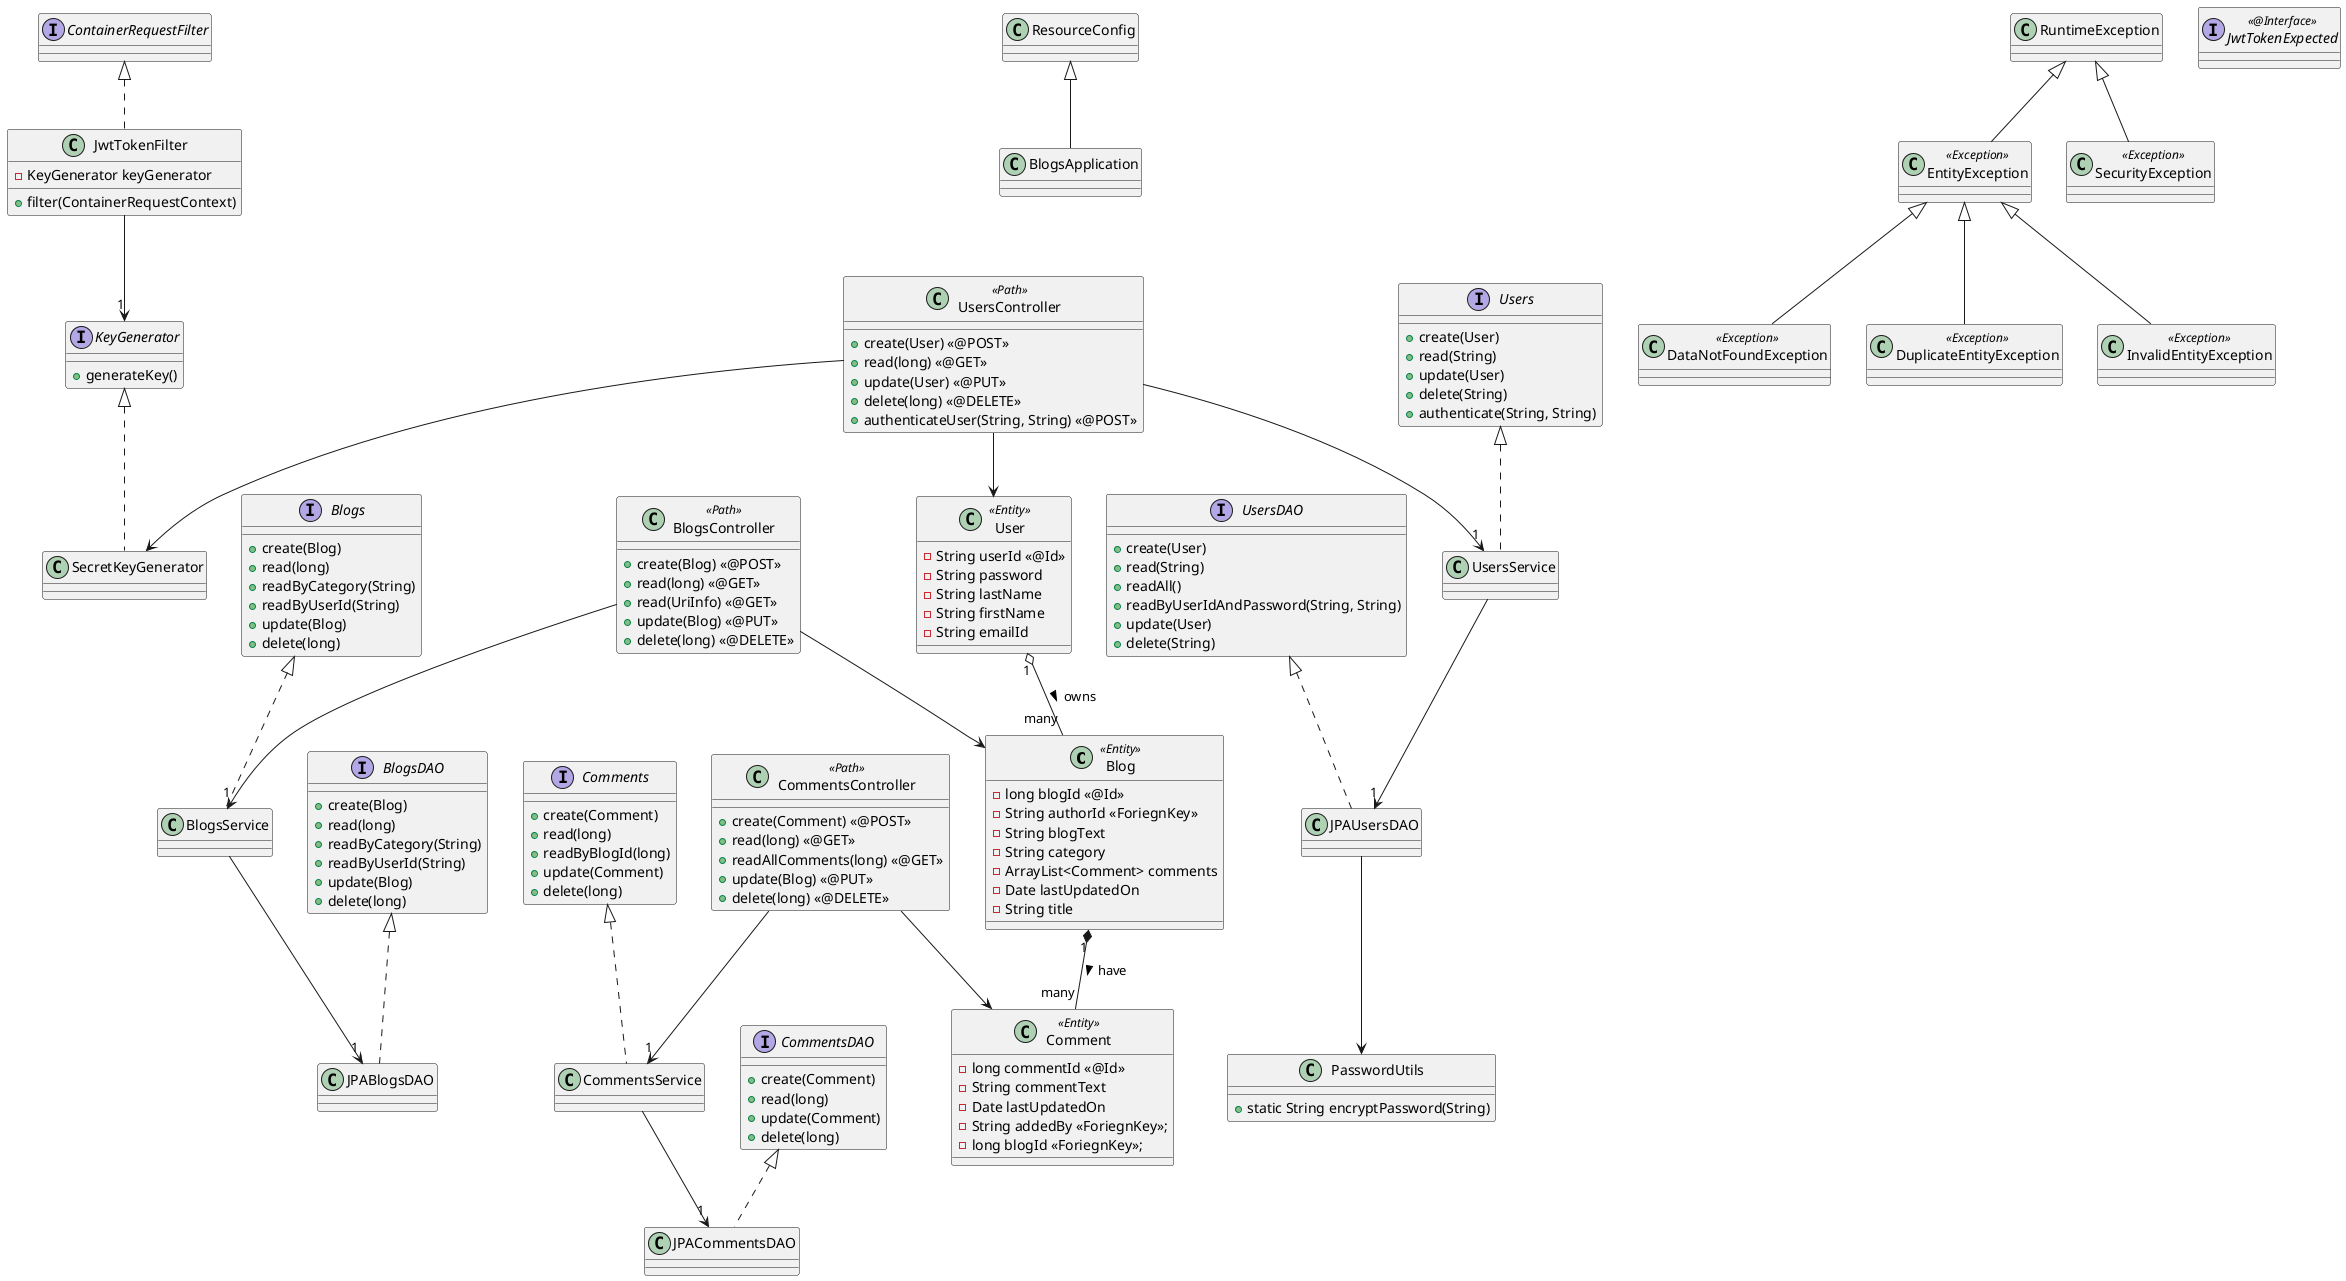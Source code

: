 @startuml

class Blog <<Entity>> {
 -long blogId <<@Id>>
 -String authorId <<ForiegnKey>>
 -String blogText
 -String category
 -ArrayList<Comment> comments
 -Date lastUpdatedOn
 -String title
}

class User <<Entity>> {
 -String userId <<@Id>>
 -String password
 -String lastName
 -String firstName
 -String emailId
}

class Comment <<Entity>> {
 -long commentId <<@Id>>
 -String commentText
 -Date lastUpdatedOn
 -String addedBy <<ForiegnKey>>;
 -long blogId <<ForiegnKey>>;
}

Interface Users {
 +create(User)
 +read(String)
 +update(User)
 +delete(String)
 +authenticate(String, String)
}

Interface Blogs {
 +create(Blog)
 +read(long)
 +readByCategory(String)
 +readByUserId(String)
 +update(Blog)
 +delete(long)
}

Interface Comments {
 +create(Comment)
 +read(long)
 +readByBlogId(long)
 +update(Comment)
 +delete(long)
}

Class UsersService implements Users {
}

Class BlogsService implements Blogs {
}

Class CommentsService implements Comments {
}

Interface BlogsDAO {
 +create(Blog)
 +read(long)
 +readByCategory(String)
 +readByUserId(String)
 +update(Blog)
 +delete(long)
}

Interface CommentsDAO {
 +create(Comment)
 +read(long)
 +update(Comment)
 +delete(long)
}


Interface UsersDAO {
 +create(User)
 +read(String)
 +readAll()
 +readByUserIdAndPassword(String, String)
 +update(User)
 +delete(String)
}

Class JPAUsersDAO implements UsersDAO {
}

Class JPABlogsDAO implements BlogsDAO {
}

Class JPACommentsDAO implements CommentsDAO {
}

User "1" o-- "many" Blog : owns >
Blog "1" *-- "many" Comment : have >

UsersService --> "1" JPAUsersDAO
BlogsService --> "1" JPABlogsDAO
CommentsService --> "1" JPACommentsDAO

Class BlogsApplication extends ResourceConfig {
}

Class BlogsController <<Path>> {
 +create(Blog) <<@POST>>
 +read(long) <<@GET>>
 +read(UriInfo) <<@GET>>
 +update(Blog) <<@PUT>>
 +delete(long) <<@DELETE>>
}

BlogsController --> "1" BlogsService
BlogsController --> Blog

Class CommentsController <<Path>> {
 +create(Comment) <<@POST>>
 +read(long) <<@GET>>
 +readAllComments(long) <<@GET>>
 +update(Blog) <<@PUT>>
 +delete(long) <<@DELETE>>
}

CommentsController --> "1" CommentsService
CommentsController --> Comment

Class UsersController <<Path>> {
 +create(User) <<@POST>>
 +read(long) <<@GET>>
 +update(User) <<@PUT>>
 +delete(long) <<@DELETE>>
 +authenticateUser(String, String) <<@POST>>
}

UsersController --> "1" UsersService
UsersController --> User

' ERROR HANDLING

Class EntityException <<Exception>> extends RuntimeException {
}

Class DataNotFoundException <<Exception>> extends EntityException {
}

Class DuplicateEntityException <<Exception>> extends EntityException {
}

Class InvalidEntityException <<Exception>> extends EntityException {
}

Class SecurityException <<Exception>> extends RuntimeException {
}

' AUTHENTICATION 

Interface JwtTokenExpected <<@Interface>>{
}

Class JwtTokenFilter implements ContainerRequestFilter {
 -KeyGenerator keyGenerator
 +filter(ContainerRequestContext)
}

Interface KeyGenerator{
 +generateKey()
}

Class SecretKeyGenerator implements KeyGenerator{
}

Class PasswordUtils {
 +static String encryptPassword(String)
}

JwtTokenFilter --> "1" KeyGenerator
JPAUsersDAO --> PasswordUtils
UsersController --> SecretKeyGenerator

@enduml